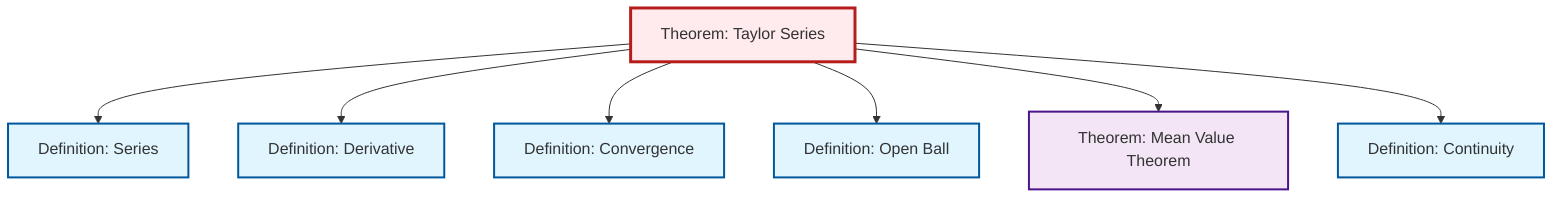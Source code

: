 graph TD
    classDef definition fill:#e1f5fe,stroke:#01579b,stroke-width:2px
    classDef theorem fill:#f3e5f5,stroke:#4a148c,stroke-width:2px
    classDef axiom fill:#fff3e0,stroke:#e65100,stroke-width:2px
    classDef example fill:#e8f5e9,stroke:#1b5e20,stroke-width:2px
    classDef current fill:#ffebee,stroke:#b71c1c,stroke-width:3px
    def-continuity["Definition: Continuity"]:::definition
    thm-mean-value["Theorem: Mean Value Theorem"]:::theorem
    thm-taylor-series["Theorem: Taylor Series"]:::theorem
    def-convergence["Definition: Convergence"]:::definition
    def-open-ball["Definition: Open Ball"]:::definition
    def-series["Definition: Series"]:::definition
    def-derivative["Definition: Derivative"]:::definition
    thm-taylor-series --> def-series
    thm-taylor-series --> def-derivative
    thm-taylor-series --> def-convergence
    thm-taylor-series --> def-open-ball
    thm-taylor-series --> thm-mean-value
    thm-taylor-series --> def-continuity
    class thm-taylor-series current